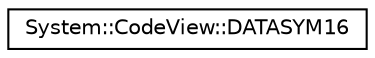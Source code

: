 digraph G
{
  edge [fontname="Helvetica",fontsize="10",labelfontname="Helvetica",labelfontsize="10"];
  node [fontname="Helvetica",fontsize="10",shape=record];
  rankdir="LR";
  Node1 [label="System::CodeView::DATASYM16",height=0.2,width=0.4,color="black", fillcolor="white", style="filled",URL="$struct_system_1_1_code_view_1_1_d_a_t_a_s_y_m16.html"];
}
